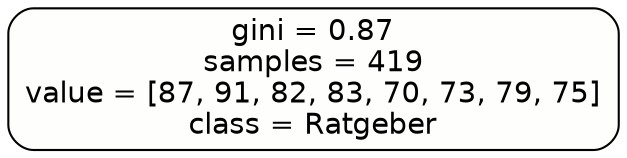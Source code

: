 digraph Tree {
node [shape=box, style="filled, rounded", color="black", fontname=helvetica] ;
edge [fontname=helvetica] ;
0 [label="gini = 0.87\nsamples = 419\nvalue = [87, 91, 82, 83, 70, 73, 79, 75]\nclass = Ratgeber", fillcolor="#c8e53902"] ;
}